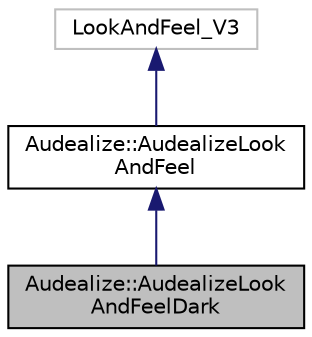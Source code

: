 digraph "Audealize::AudealizeLookAndFeelDark"
{
  edge [fontname="Helvetica",fontsize="10",labelfontname="Helvetica",labelfontsize="10"];
  node [fontname="Helvetica",fontsize="10",shape=record];
  Node1 [label="Audealize::AudealizeLook\lAndFeelDark",height=0.2,width=0.4,color="black", fillcolor="grey75", style="filled", fontcolor="black"];
  Node2 -> Node1 [dir="back",color="midnightblue",fontsize="10",style="solid",fontname="Helvetica"];
  Node2 [label="Audealize::AudealizeLook\lAndFeel",height=0.2,width=0.4,color="black", fillcolor="white", style="filled",URL="$class_audealize_1_1_audealize_look_and_feel.html"];
  Node3 -> Node2 [dir="back",color="midnightblue",fontsize="10",style="solid",fontname="Helvetica"];
  Node3 [label="LookAndFeel_V3",height=0.2,width=0.4,color="grey75", fillcolor="white", style="filled"];
}
